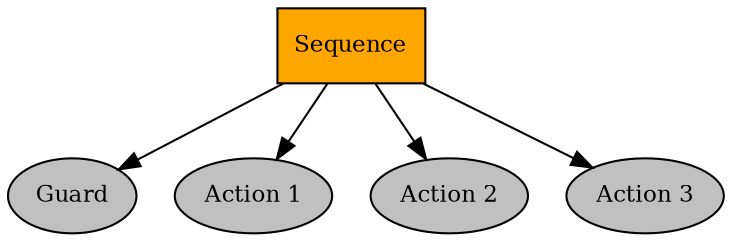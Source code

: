 digraph sequence {
graph [fontname="times-roman"];
node [fontname="times-roman"];
edge [fontname="times-roman"];
Sequence [fillcolor=orange, fontcolor=black, fontsize=11, shape=box, style=filled];
Guard [fillcolor=gray, fontcolor=black, fontsize=11, shape=ellipse, style=filled];
Sequence -> Guard;
"Action 1" [fillcolor=gray, fontcolor=black, fontsize=11, shape=ellipse, style=filled];
Sequence -> "Action 1";
"Action 2" [fillcolor=gray, fontcolor=black, fontsize=11, shape=ellipse, style=filled];
Sequence -> "Action 2";
"Action 3" [fillcolor=gray, fontcolor=black, fontsize=11, shape=ellipse, style=filled];
Sequence -> "Action 3";
}
